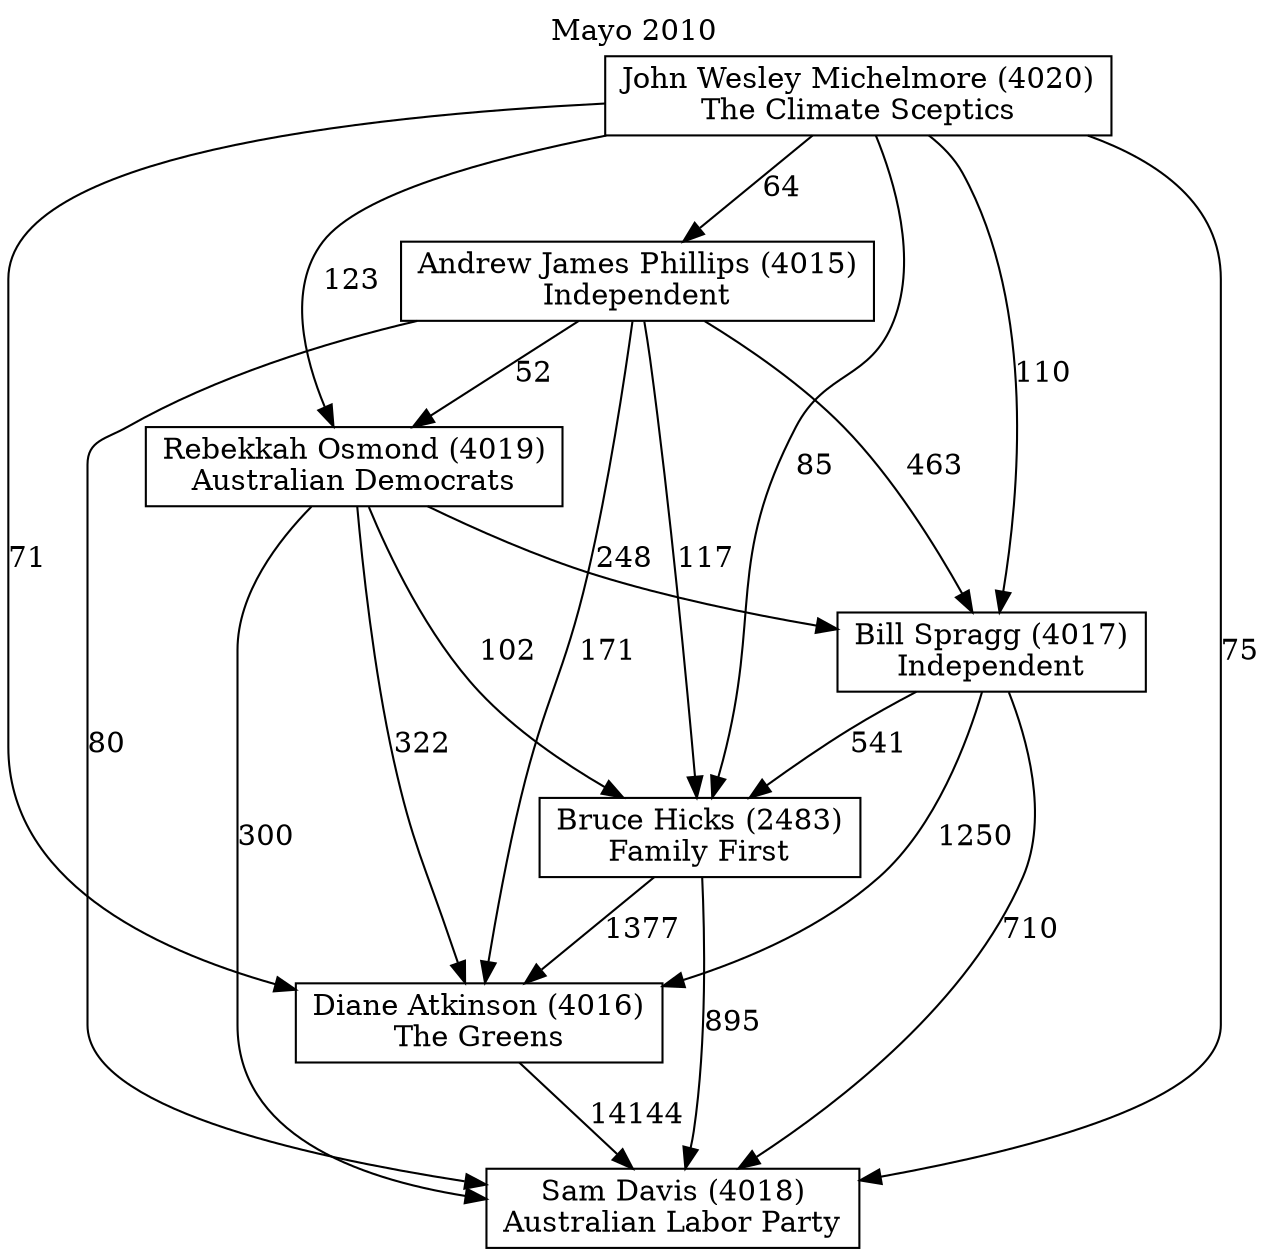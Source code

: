 // House preference flow
digraph "Sam Davis (4018)_Mayo_2010" {
	graph [label="Mayo 2010" labelloc=t mclimit=10]
	node [shape=box]
	"Andrew James Phillips (4015)" [label="Andrew James Phillips (4015)
Independent"]
	"Bill Spragg (4017)" [label="Bill Spragg (4017)
Independent"]
	"Bruce Hicks (2483)" [label="Bruce Hicks (2483)
Family First"]
	"Diane Atkinson (4016)" [label="Diane Atkinson (4016)
The Greens"]
	"John Wesley Michelmore (4020)" [label="John Wesley Michelmore (4020)
The Climate Sceptics"]
	"Rebekkah Osmond (4019)" [label="Rebekkah Osmond (4019)
Australian Democrats"]
	"Sam Davis (4018)" [label="Sam Davis (4018)
Australian Labor Party"]
	"Andrew James Phillips (4015)" -> "Bill Spragg (4017)" [label=463]
	"Andrew James Phillips (4015)" -> "Bruce Hicks (2483)" [label=117]
	"Andrew James Phillips (4015)" -> "Diane Atkinson (4016)" [label=171]
	"Andrew James Phillips (4015)" -> "Rebekkah Osmond (4019)" [label=52]
	"Andrew James Phillips (4015)" -> "Sam Davis (4018)" [label=80]
	"Bill Spragg (4017)" -> "Bruce Hicks (2483)" [label=541]
	"Bill Spragg (4017)" -> "Diane Atkinson (4016)" [label=1250]
	"Bill Spragg (4017)" -> "Sam Davis (4018)" [label=710]
	"Bruce Hicks (2483)" -> "Diane Atkinson (4016)" [label=1377]
	"Bruce Hicks (2483)" -> "Sam Davis (4018)" [label=895]
	"Diane Atkinson (4016)" -> "Sam Davis (4018)" [label=14144]
	"John Wesley Michelmore (4020)" -> "Andrew James Phillips (4015)" [label=64]
	"John Wesley Michelmore (4020)" -> "Bill Spragg (4017)" [label=110]
	"John Wesley Michelmore (4020)" -> "Bruce Hicks (2483)" [label=85]
	"John Wesley Michelmore (4020)" -> "Diane Atkinson (4016)" [label=71]
	"John Wesley Michelmore (4020)" -> "Rebekkah Osmond (4019)" [label=123]
	"John Wesley Michelmore (4020)" -> "Sam Davis (4018)" [label=75]
	"Rebekkah Osmond (4019)" -> "Bill Spragg (4017)" [label=248]
	"Rebekkah Osmond (4019)" -> "Bruce Hicks (2483)" [label=102]
	"Rebekkah Osmond (4019)" -> "Diane Atkinson (4016)" [label=322]
	"Rebekkah Osmond (4019)" -> "Sam Davis (4018)" [label=300]
}
